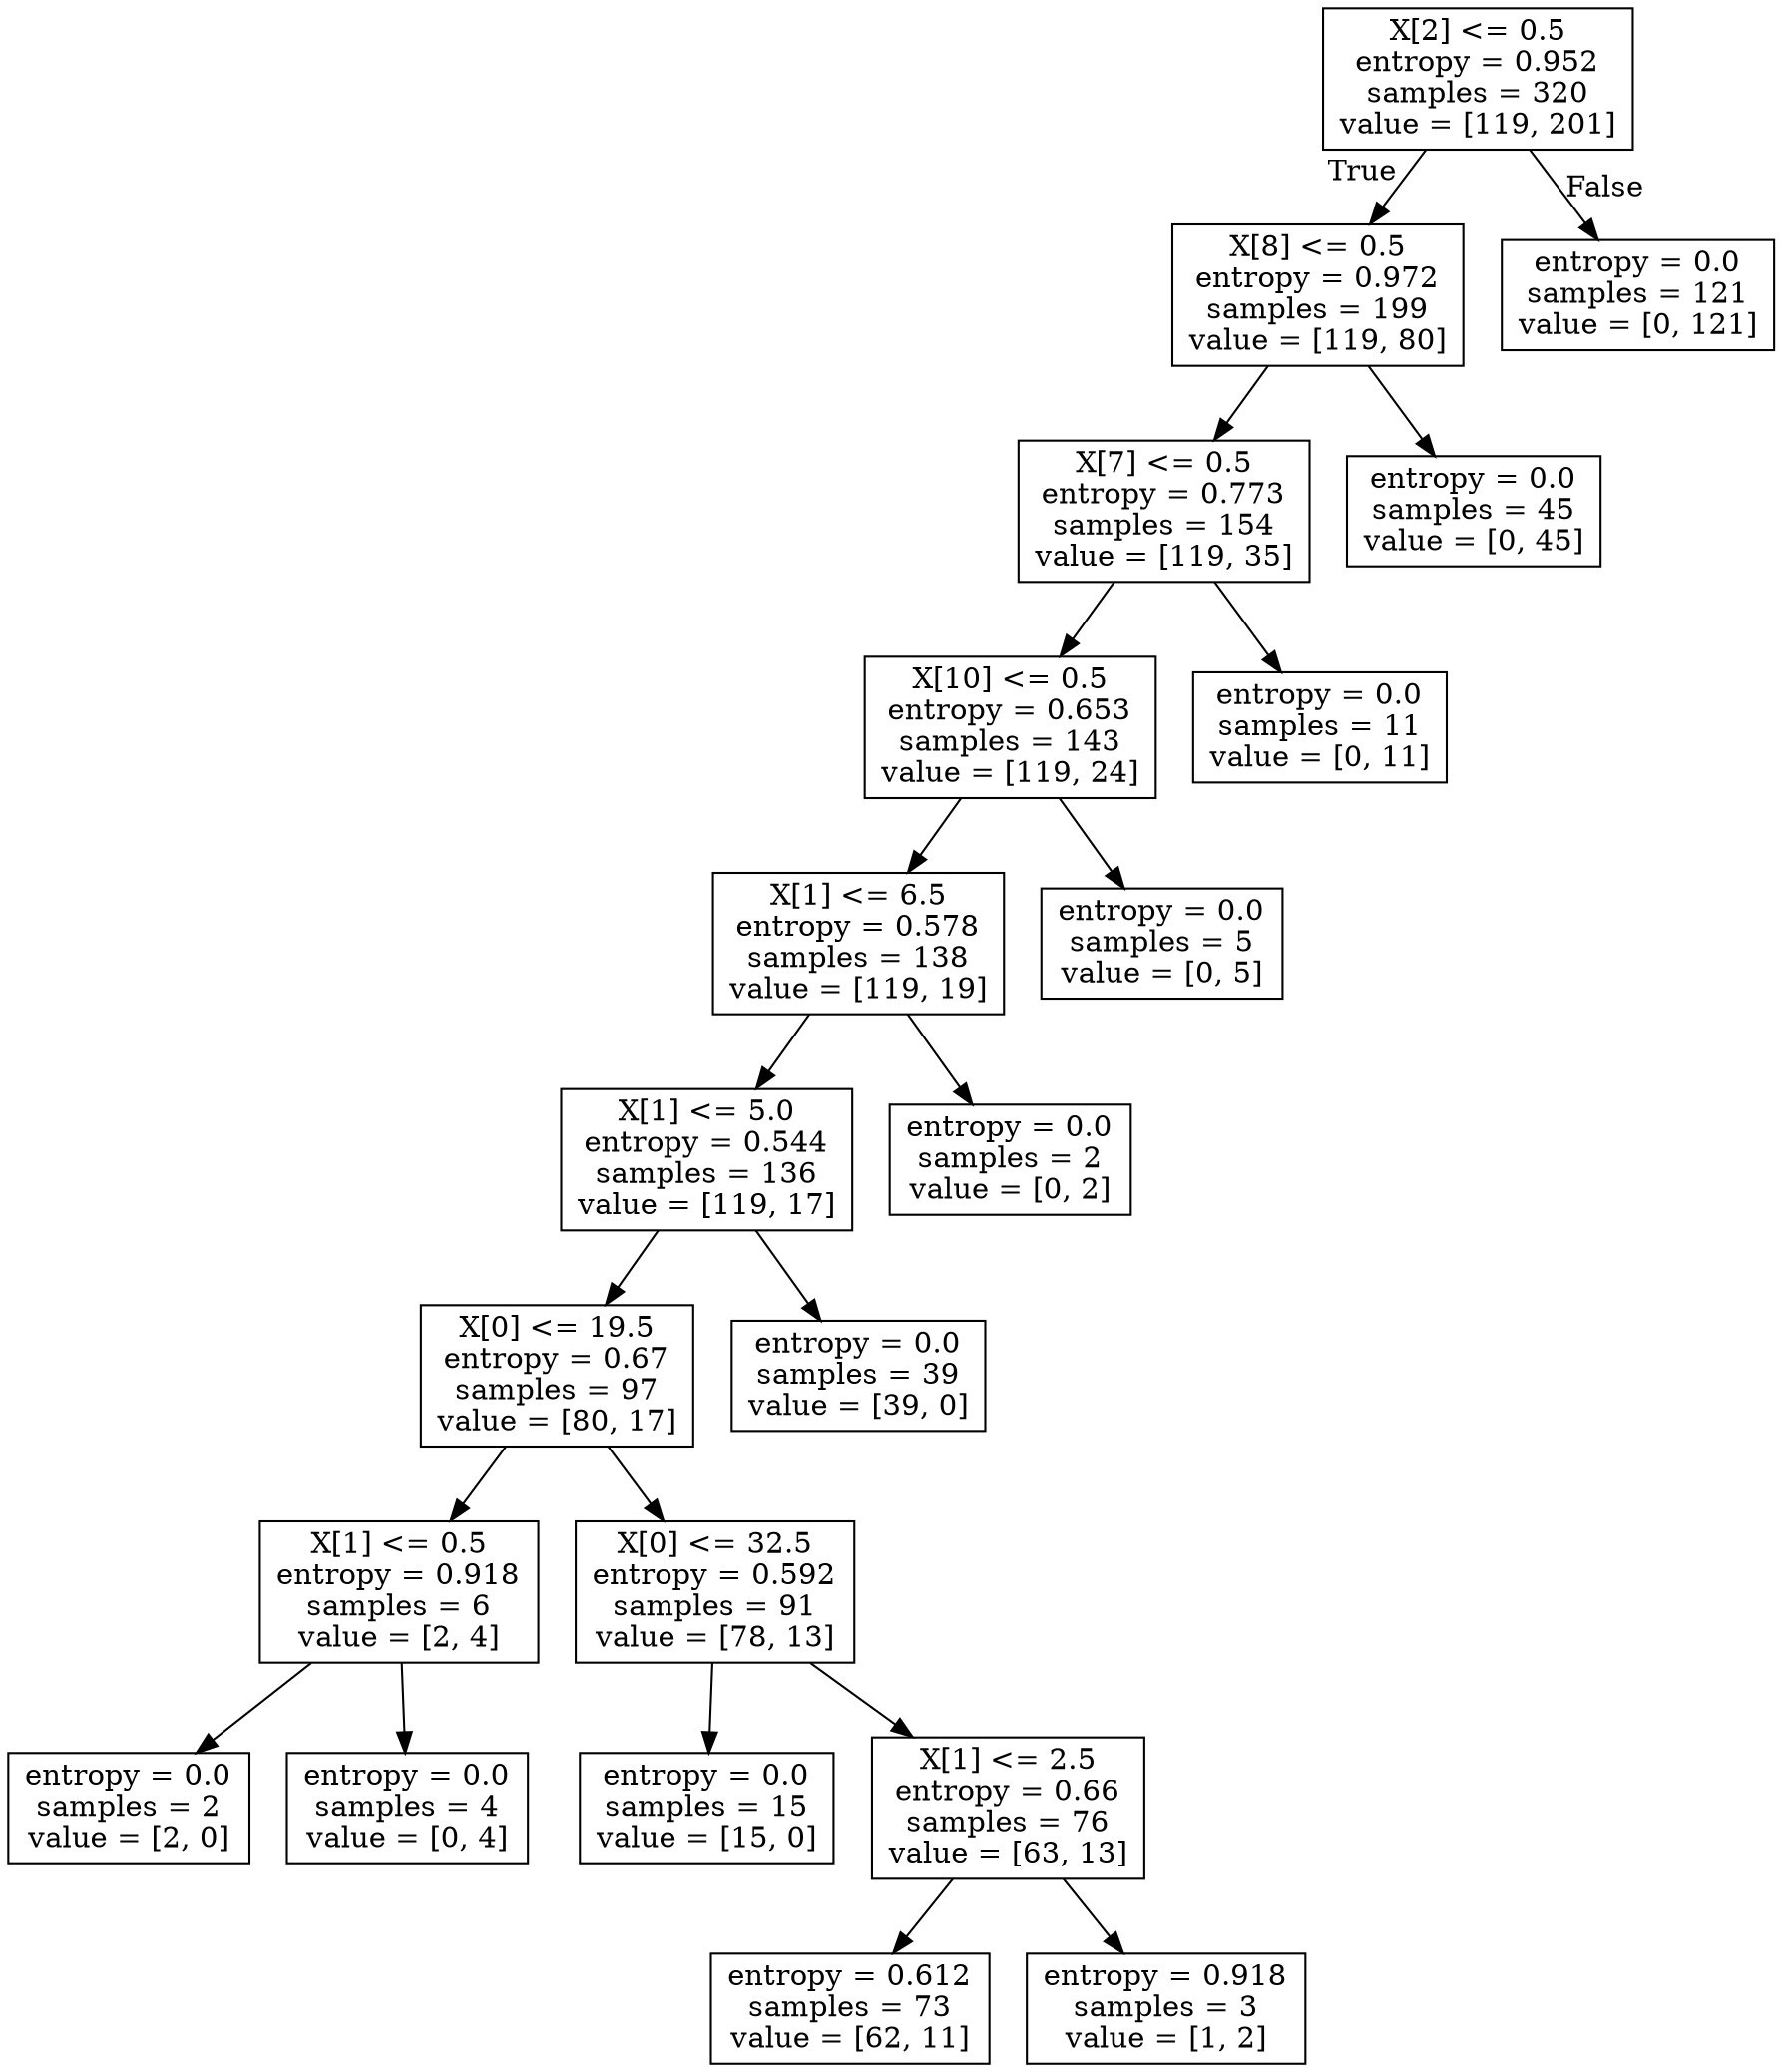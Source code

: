 digraph Tree {
node [shape=box] ;
0 [label="X[2] <= 0.5\nentropy = 0.952\nsamples = 320\nvalue = [119, 201]"] ;
1 [label="X[8] <= 0.5\nentropy = 0.972\nsamples = 199\nvalue = [119, 80]"] ;
0 -> 1 [labeldistance=2.5, labelangle=45, headlabel="True"] ;
2 [label="X[7] <= 0.5\nentropy = 0.773\nsamples = 154\nvalue = [119, 35]"] ;
1 -> 2 ;
3 [label="X[10] <= 0.5\nentropy = 0.653\nsamples = 143\nvalue = [119, 24]"] ;
2 -> 3 ;
4 [label="X[1] <= 6.5\nentropy = 0.578\nsamples = 138\nvalue = [119, 19]"] ;
3 -> 4 ;
5 [label="X[1] <= 5.0\nentropy = 0.544\nsamples = 136\nvalue = [119, 17]"] ;
4 -> 5 ;
6 [label="X[0] <= 19.5\nentropy = 0.67\nsamples = 97\nvalue = [80, 17]"] ;
5 -> 6 ;
7 [label="X[1] <= 0.5\nentropy = 0.918\nsamples = 6\nvalue = [2, 4]"] ;
6 -> 7 ;
8 [label="entropy = 0.0\nsamples = 2\nvalue = [2, 0]"] ;
7 -> 8 ;
9 [label="entropy = 0.0\nsamples = 4\nvalue = [0, 4]"] ;
7 -> 9 ;
10 [label="X[0] <= 32.5\nentropy = 0.592\nsamples = 91\nvalue = [78, 13]"] ;
6 -> 10 ;
11 [label="entropy = 0.0\nsamples = 15\nvalue = [15, 0]"] ;
10 -> 11 ;
12 [label="X[1] <= 2.5\nentropy = 0.66\nsamples = 76\nvalue = [63, 13]"] ;
10 -> 12 ;
13 [label="entropy = 0.612\nsamples = 73\nvalue = [62, 11]"] ;
12 -> 13 ;
14 [label="entropy = 0.918\nsamples = 3\nvalue = [1, 2]"] ;
12 -> 14 ;
15 [label="entropy = 0.0\nsamples = 39\nvalue = [39, 0]"] ;
5 -> 15 ;
16 [label="entropy = 0.0\nsamples = 2\nvalue = [0, 2]"] ;
4 -> 16 ;
17 [label="entropy = 0.0\nsamples = 5\nvalue = [0, 5]"] ;
3 -> 17 ;
18 [label="entropy = 0.0\nsamples = 11\nvalue = [0, 11]"] ;
2 -> 18 ;
19 [label="entropy = 0.0\nsamples = 45\nvalue = [0, 45]"] ;
1 -> 19 ;
20 [label="entropy = 0.0\nsamples = 121\nvalue = [0, 121]"] ;
0 -> 20 [labeldistance=2.5, labelangle=-45, headlabel="False"] ;
}
